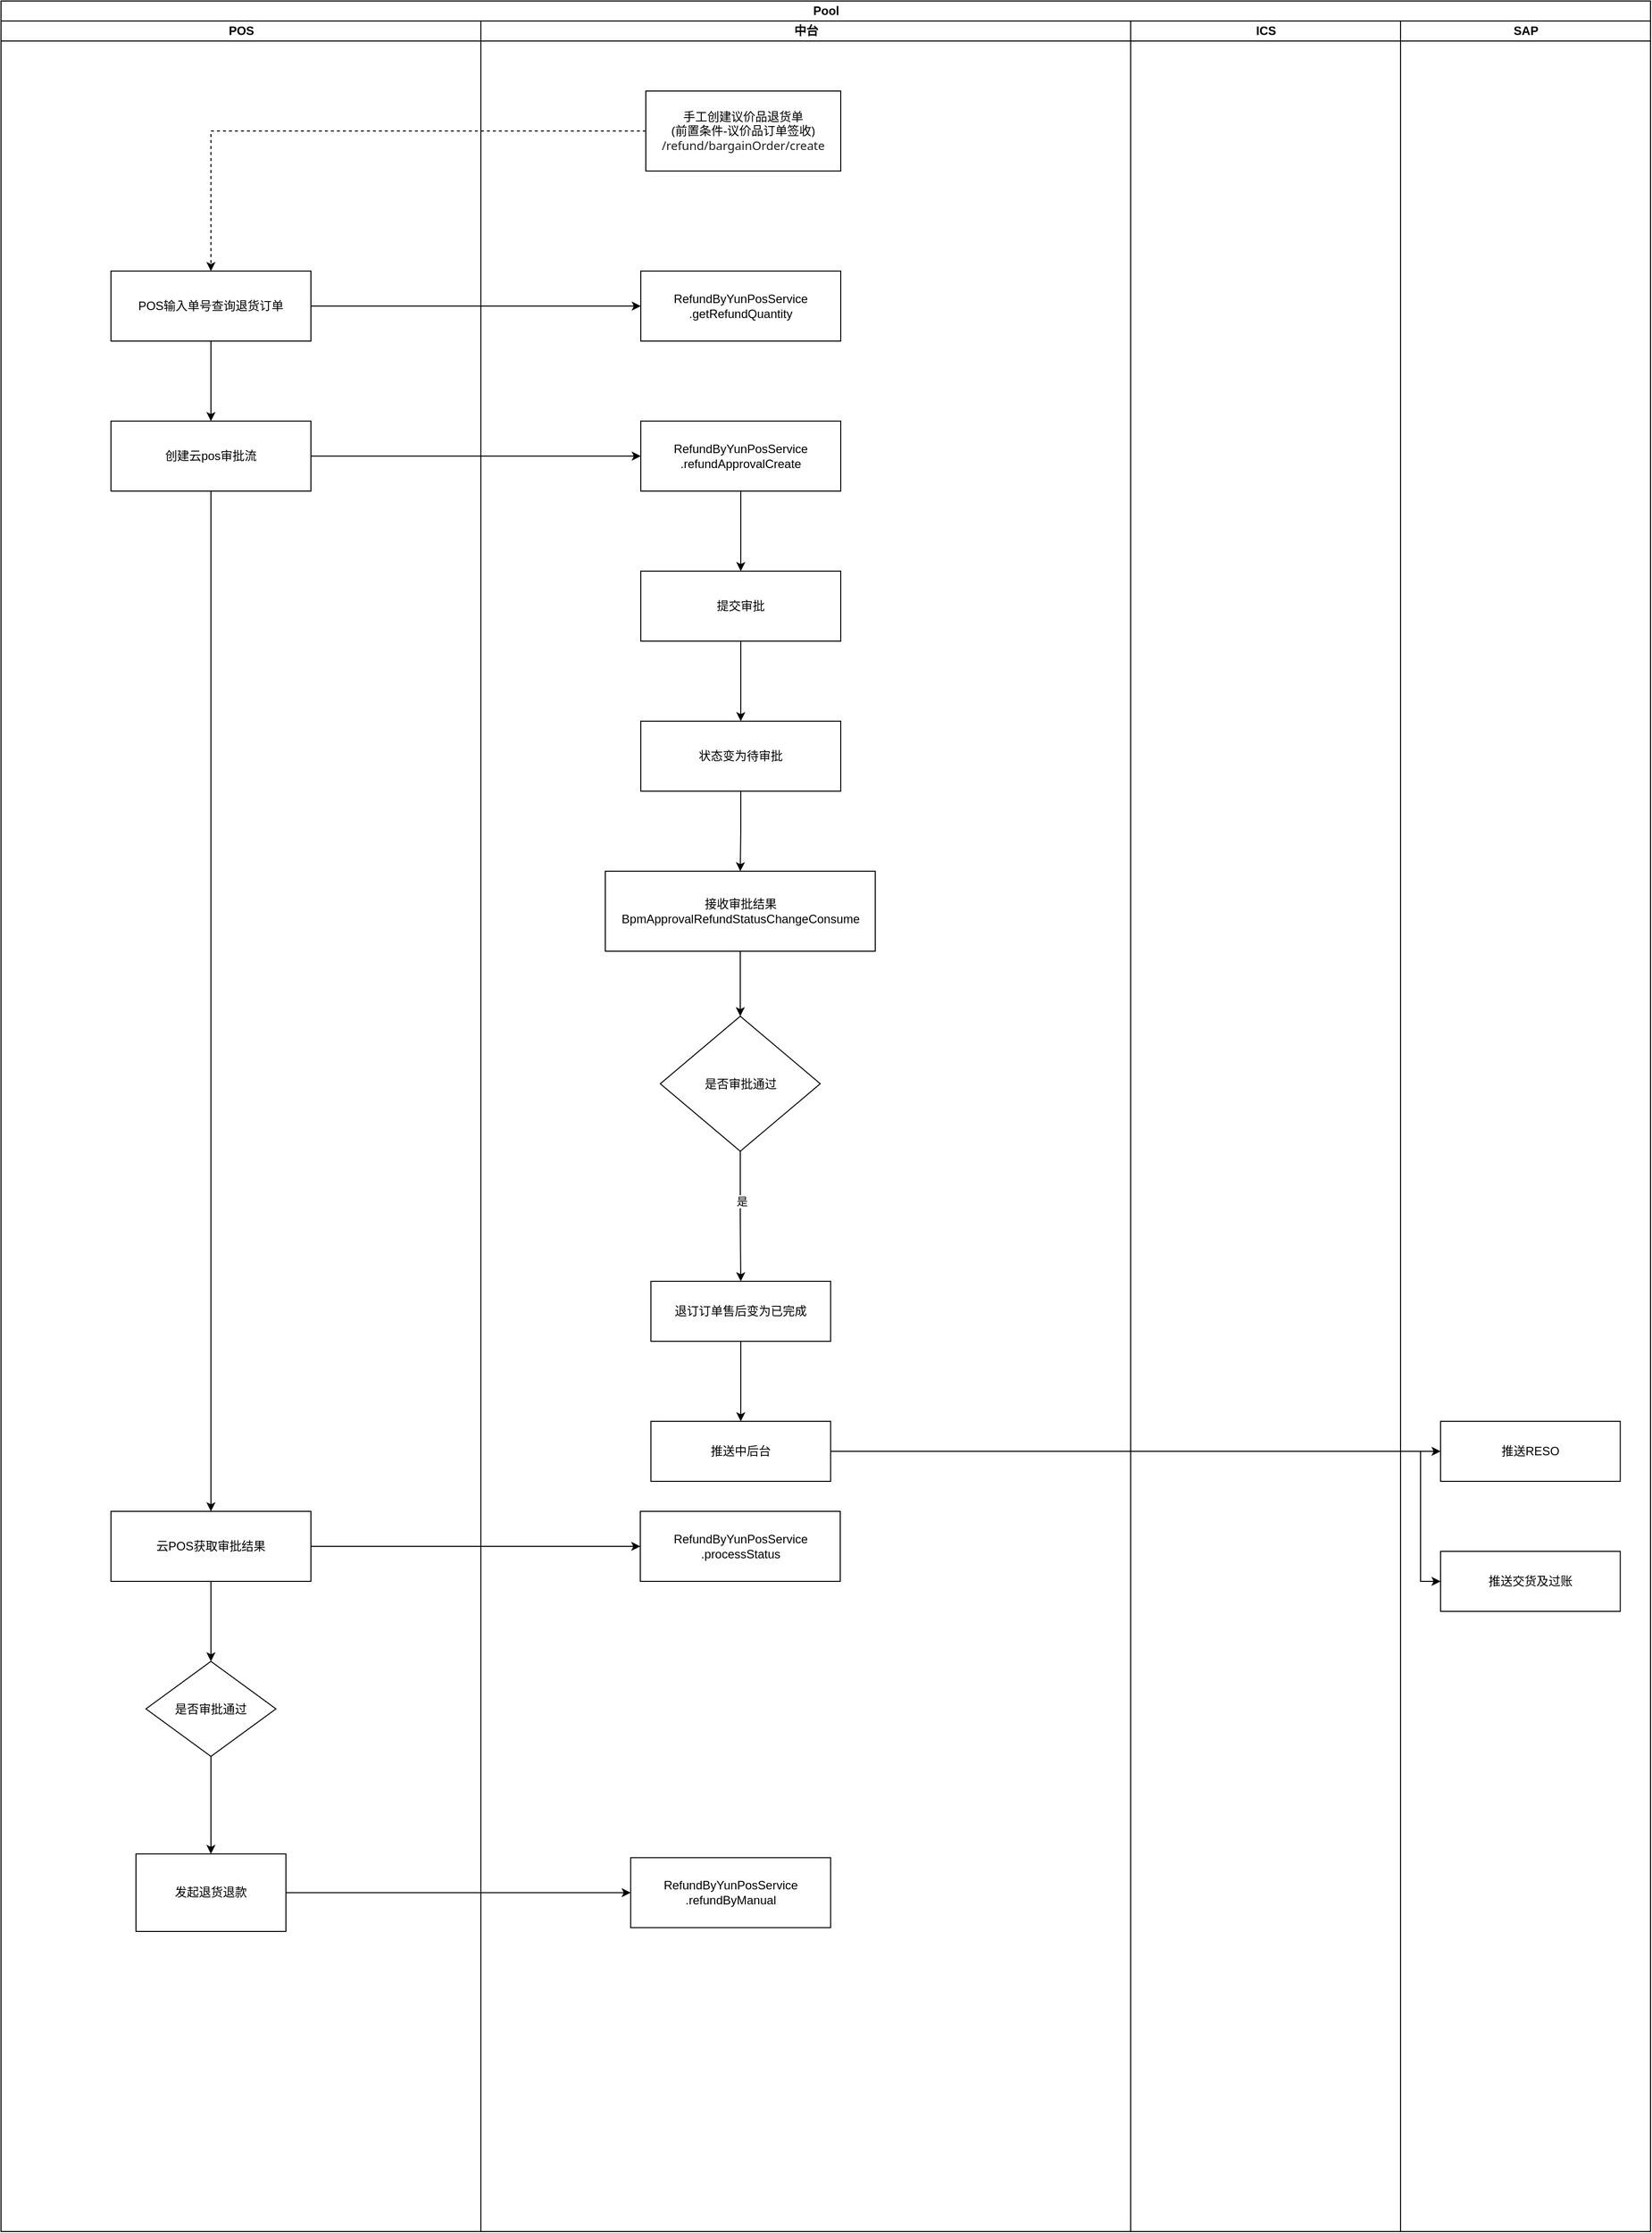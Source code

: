 <mxfile version="24.4.3" type="github">
  <diagram name="第 1 页" id="SXsg_J_FmZClzTK5hUYQ">
    <mxGraphModel dx="2021" dy="790" grid="1" gridSize="10" guides="1" tooltips="1" connect="1" arrows="1" fold="1" page="1" pageScale="1" pageWidth="827" pageHeight="1169" math="0" shadow="0">
      <root>
        <mxCell id="0" />
        <mxCell id="1" parent="0" />
        <mxCell id="EswXnygDx9Ksin9KotE9-1" value="Pool" style="swimlane;childLayout=stackLayout;resizeParent=1;resizeParentMax=0;startSize=20;html=1;" vertex="1" parent="1">
          <mxGeometry x="-150" y="230" width="1650" height="2230" as="geometry">
            <mxRectangle x="230.0" y="170" width="60" height="30" as="alternateBounds" />
          </mxGeometry>
        </mxCell>
        <mxCell id="EswXnygDx9Ksin9KotE9-2" value="POS" style="swimlane;startSize=20;html=1;" vertex="1" parent="EswXnygDx9Ksin9KotE9-1">
          <mxGeometry y="20" width="480" height="2210" as="geometry" />
        </mxCell>
        <mxCell id="EswXnygDx9Ksin9KotE9-11" value="" style="edgeStyle=orthogonalEdgeStyle;rounded=0;orthogonalLoop=1;jettySize=auto;html=1;" edge="1" parent="EswXnygDx9Ksin9KotE9-2" source="EswXnygDx9Ksin9KotE9-7" target="EswXnygDx9Ksin9KotE9-10">
          <mxGeometry relative="1" as="geometry" />
        </mxCell>
        <mxCell id="EswXnygDx9Ksin9KotE9-7" value="&lt;div&gt;POS输入单号查询退货订单&lt;/div&gt;" style="whiteSpace=wrap;html=1;" vertex="1" parent="EswXnygDx9Ksin9KotE9-2">
          <mxGeometry x="110" y="250" width="200" height="70" as="geometry" />
        </mxCell>
        <mxCell id="EswXnygDx9Ksin9KotE9-28" value="" style="edgeStyle=orthogonalEdgeStyle;rounded=0;orthogonalLoop=1;jettySize=auto;html=1;" edge="1" parent="EswXnygDx9Ksin9KotE9-2" source="EswXnygDx9Ksin9KotE9-10" target="EswXnygDx9Ksin9KotE9-27">
          <mxGeometry relative="1" as="geometry" />
        </mxCell>
        <mxCell id="EswXnygDx9Ksin9KotE9-10" value="&lt;div&gt;&lt;span style=&quot;white-space: pre;&quot; data-eleid=&quot;3&quot; class=&quot;text-only&quot;&gt;&lt;span class=&quot;text-only&quot;&gt;创建云&lt;/span&gt;&lt;span class=&quot;text-only text-with-abbreviation text-with-abbreviation-bottomline&quot;&gt;pos&lt;/span&gt;&lt;span class=&quot;text-only&quot;&gt;审批流&lt;/span&gt;&lt;/span&gt;&lt;/div&gt;" style="whiteSpace=wrap;html=1;" vertex="1" parent="EswXnygDx9Ksin9KotE9-2">
          <mxGeometry x="110" y="400" width="200" height="70" as="geometry" />
        </mxCell>
        <mxCell id="EswXnygDx9Ksin9KotE9-41" value="" style="edgeStyle=orthogonalEdgeStyle;rounded=0;orthogonalLoop=1;jettySize=auto;html=1;" edge="1" parent="EswXnygDx9Ksin9KotE9-2" source="EswXnygDx9Ksin9KotE9-27" target="EswXnygDx9Ksin9KotE9-40">
          <mxGeometry relative="1" as="geometry" />
        </mxCell>
        <mxCell id="EswXnygDx9Ksin9KotE9-27" value="&lt;div&gt;&lt;span style=&quot;white-space: pre;&quot;&gt;云POS获取审批结果&lt;/span&gt;&lt;/div&gt;" style="whiteSpace=wrap;html=1;" vertex="1" parent="EswXnygDx9Ksin9KotE9-2">
          <mxGeometry x="110" y="1490" width="200" height="70" as="geometry" />
        </mxCell>
        <mxCell id="EswXnygDx9Ksin9KotE9-43" value="" style="edgeStyle=orthogonalEdgeStyle;rounded=0;orthogonalLoop=1;jettySize=auto;html=1;" edge="1" parent="EswXnygDx9Ksin9KotE9-2" source="EswXnygDx9Ksin9KotE9-40" target="EswXnygDx9Ksin9KotE9-42">
          <mxGeometry relative="1" as="geometry" />
        </mxCell>
        <mxCell id="EswXnygDx9Ksin9KotE9-40" value="是否审批通过" style="rhombus;whiteSpace=wrap;html=1;" vertex="1" parent="EswXnygDx9Ksin9KotE9-2">
          <mxGeometry x="145" y="1640" width="130" height="95" as="geometry" />
        </mxCell>
        <mxCell id="EswXnygDx9Ksin9KotE9-42" value="发起退货退款" style="whiteSpace=wrap;html=1;" vertex="1" parent="EswXnygDx9Ksin9KotE9-2">
          <mxGeometry x="135" y="1832.5" width="150" height="77.5" as="geometry" />
        </mxCell>
        <mxCell id="EswXnygDx9Ksin9KotE9-3" value="中台" style="swimlane;startSize=20;html=1;" vertex="1" parent="EswXnygDx9Ksin9KotE9-1">
          <mxGeometry x="480" y="20" width="650" height="2210" as="geometry" />
        </mxCell>
        <mxCell id="EswXnygDx9Ksin9KotE9-6" value="手工创建议价品退货单&lt;div&gt;(前置条件-议价品订单签收)&lt;/div&gt;&lt;div&gt;&lt;span style=&quot;color: rgb(31, 31, 31); font-family: system-ui, sans-serif; text-align: start; background-color: rgb(255, 255, 255);&quot;&gt;/refund/bargainOrder/create&lt;/span&gt;&lt;br&gt;&lt;/div&gt;" style="whiteSpace=wrap;html=1;" vertex="1" parent="EswXnygDx9Ksin9KotE9-3">
          <mxGeometry x="165" y="70" width="195" height="80" as="geometry" />
        </mxCell>
        <mxCell id="EswXnygDx9Ksin9KotE9-8" value="&lt;div&gt;&lt;span style=&quot;background-color: initial;&quot;&gt;RefundByYunPosService&lt;/span&gt;&lt;/div&gt;&lt;div&gt;&lt;div&gt;.getRefundQuantity&lt;/div&gt;&lt;/div&gt;" style="whiteSpace=wrap;html=1;" vertex="1" parent="EswXnygDx9Ksin9KotE9-3">
          <mxGeometry x="160" y="250" width="200" height="70" as="geometry" />
        </mxCell>
        <mxCell id="EswXnygDx9Ksin9KotE9-17" value="" style="edgeStyle=orthogonalEdgeStyle;rounded=0;orthogonalLoop=1;jettySize=auto;html=1;" edge="1" parent="EswXnygDx9Ksin9KotE9-3" source="EswXnygDx9Ksin9KotE9-13" target="EswXnygDx9Ksin9KotE9-16">
          <mxGeometry relative="1" as="geometry" />
        </mxCell>
        <mxCell id="EswXnygDx9Ksin9KotE9-13" value="&lt;div&gt;&lt;span style=&quot;white-space: pre;&quot; class=&quot;text-only&quot;&gt;RefundByYunPosService&lt;/span&gt;&lt;/div&gt;&lt;div&gt;&lt;span style=&quot;white-space: pre;&quot; class=&quot;text-only&quot;&gt;.refundApprovalCreate&lt;/span&gt;&lt;/div&gt;" style="whiteSpace=wrap;html=1;" vertex="1" parent="EswXnygDx9Ksin9KotE9-3">
          <mxGeometry x="160" y="400" width="200" height="70" as="geometry" />
        </mxCell>
        <mxCell id="EswXnygDx9Ksin9KotE9-19" value="" style="edgeStyle=orthogonalEdgeStyle;rounded=0;orthogonalLoop=1;jettySize=auto;html=1;" edge="1" parent="EswXnygDx9Ksin9KotE9-3" source="EswXnygDx9Ksin9KotE9-16" target="EswXnygDx9Ksin9KotE9-18">
          <mxGeometry relative="1" as="geometry" />
        </mxCell>
        <mxCell id="EswXnygDx9Ksin9KotE9-16" value="&lt;span style=&quot;white-space: pre;&quot;&gt;提交审批&lt;/span&gt;" style="whiteSpace=wrap;html=1;" vertex="1" parent="EswXnygDx9Ksin9KotE9-3">
          <mxGeometry x="160" y="550" width="200" height="70" as="geometry" />
        </mxCell>
        <mxCell id="EswXnygDx9Ksin9KotE9-21" value="" style="edgeStyle=orthogonalEdgeStyle;rounded=0;orthogonalLoop=1;jettySize=auto;html=1;" edge="1" parent="EswXnygDx9Ksin9KotE9-3" source="EswXnygDx9Ksin9KotE9-18" target="EswXnygDx9Ksin9KotE9-20">
          <mxGeometry relative="1" as="geometry" />
        </mxCell>
        <mxCell id="EswXnygDx9Ksin9KotE9-18" value="&lt;span style=&quot;white-space: pre;&quot;&gt;状态变为待审批&lt;/span&gt;" style="whiteSpace=wrap;html=1;" vertex="1" parent="EswXnygDx9Ksin9KotE9-3">
          <mxGeometry x="160" y="700" width="200" height="70" as="geometry" />
        </mxCell>
        <mxCell id="EswXnygDx9Ksin9KotE9-23" value="" style="edgeStyle=orthogonalEdgeStyle;rounded=0;orthogonalLoop=1;jettySize=auto;html=1;" edge="1" parent="EswXnygDx9Ksin9KotE9-3" source="EswXnygDx9Ksin9KotE9-20" target="EswXnygDx9Ksin9KotE9-22">
          <mxGeometry relative="1" as="geometry" />
        </mxCell>
        <mxCell id="EswXnygDx9Ksin9KotE9-20" value="&lt;span style=&quot;white-space: pre;&quot;&gt;接收审批结果&lt;/span&gt;&lt;div&gt;&lt;span style=&quot;white-space: pre;&quot;&gt;BpmApprovalRefundStatusChangeConsume&lt;/span&gt;&lt;span style=&quot;white-space: pre;&quot;&gt;&lt;br&gt;&lt;/span&gt;&lt;/div&gt;" style="whiteSpace=wrap;html=1;" vertex="1" parent="EswXnygDx9Ksin9KotE9-3">
          <mxGeometry x="124.5" y="850" width="270" height="80" as="geometry" />
        </mxCell>
        <mxCell id="EswXnygDx9Ksin9KotE9-25" value="" style="edgeStyle=orthogonalEdgeStyle;rounded=0;orthogonalLoop=1;jettySize=auto;html=1;entryX=0.5;entryY=0;entryDx=0;entryDy=0;" edge="1" parent="EswXnygDx9Ksin9KotE9-3" source="EswXnygDx9Ksin9KotE9-22" target="EswXnygDx9Ksin9KotE9-30">
          <mxGeometry relative="1" as="geometry">
            <mxPoint x="260.1" y="1247.5" as="targetPoint" />
          </mxGeometry>
        </mxCell>
        <mxCell id="EswXnygDx9Ksin9KotE9-26" value="是" style="edgeLabel;html=1;align=center;verticalAlign=middle;resizable=0;points=[];" vertex="1" connectable="0" parent="EswXnygDx9Ksin9KotE9-25">
          <mxGeometry x="-0.234" y="1" relative="1" as="geometry">
            <mxPoint as="offset" />
          </mxGeometry>
        </mxCell>
        <mxCell id="EswXnygDx9Ksin9KotE9-22" value="是否审批通过" style="rhombus;whiteSpace=wrap;html=1;" vertex="1" parent="EswXnygDx9Ksin9KotE9-3">
          <mxGeometry x="179.5" y="995" width="160" height="135" as="geometry" />
        </mxCell>
        <mxCell id="EswXnygDx9Ksin9KotE9-33" value="" style="edgeStyle=orthogonalEdgeStyle;rounded=0;orthogonalLoop=1;jettySize=auto;html=1;" edge="1" parent="EswXnygDx9Ksin9KotE9-3" source="EswXnygDx9Ksin9KotE9-30" target="EswXnygDx9Ksin9KotE9-32">
          <mxGeometry relative="1" as="geometry" />
        </mxCell>
        <mxCell id="EswXnygDx9Ksin9KotE9-30" value="退订订单售后变为已完成" style="whiteSpace=wrap;html=1;" vertex="1" parent="EswXnygDx9Ksin9KotE9-3">
          <mxGeometry x="170.13" y="1260" width="179.75" height="60" as="geometry" />
        </mxCell>
        <mxCell id="EswXnygDx9Ksin9KotE9-31" value="&lt;div&gt;&lt;span style=&quot;white-space: pre;&quot; class=&quot;text-only&quot;&gt;RefundByYunPosService&lt;/span&gt;&lt;/div&gt;&lt;div&gt;&lt;span style=&quot;white-space: pre;&quot; class=&quot;text-only&quot;&gt;.&lt;/span&gt;&lt;span style=&quot;white-space: pre; background-color: initial;&quot;&gt;processStatus&lt;/span&gt;&lt;/div&gt;" style="whiteSpace=wrap;html=1;" vertex="1" parent="EswXnygDx9Ksin9KotE9-3">
          <mxGeometry x="159.5" y="1490" width="200" height="70" as="geometry" />
        </mxCell>
        <mxCell id="EswXnygDx9Ksin9KotE9-32" value="推送中后台" style="whiteSpace=wrap;html=1;" vertex="1" parent="EswXnygDx9Ksin9KotE9-3">
          <mxGeometry x="170.13" y="1400" width="179.75" height="60" as="geometry" />
        </mxCell>
        <mxCell id="EswXnygDx9Ksin9KotE9-45" value="&lt;div&gt;&lt;span style=&quot;white-space: pre;&quot; class=&quot;text-only&quot;&gt;RefundByYunPosService&lt;/span&gt;&lt;/div&gt;&lt;div&gt;&lt;span style=&quot;white-space: pre;&quot; class=&quot;text-only&quot;&gt;.&lt;/span&gt;&lt;span style=&quot;white-space: pre; background-color: initial;&quot;&gt;refundByManual&lt;/span&gt;&lt;/div&gt;" style="whiteSpace=wrap;html=1;" vertex="1" parent="EswXnygDx9Ksin9KotE9-3">
          <mxGeometry x="149.88" y="1836.25" width="200" height="70" as="geometry" />
        </mxCell>
        <mxCell id="EswXnygDx9Ksin9KotE9-5" value="ICS" style="swimlane;startSize=20;html=1;" vertex="1" parent="EswXnygDx9Ksin9KotE9-1">
          <mxGeometry x="1130" y="20" width="270" height="2210" as="geometry" />
        </mxCell>
        <mxCell id="EswXnygDx9Ksin9KotE9-4" value="SAP" style="swimlane;startSize=20;html=1;" vertex="1" parent="EswXnygDx9Ksin9KotE9-1">
          <mxGeometry x="1400" y="20" width="250" height="2210" as="geometry" />
        </mxCell>
        <mxCell id="EswXnygDx9Ksin9KotE9-34" value="推送RESO" style="whiteSpace=wrap;html=1;" vertex="1" parent="EswXnygDx9Ksin9KotE9-4">
          <mxGeometry x="40" y="1400" width="179.75" height="60" as="geometry" />
        </mxCell>
        <mxCell id="EswXnygDx9Ksin9KotE9-37" value="推送交货及过账" style="whiteSpace=wrap;html=1;" vertex="1" parent="EswXnygDx9Ksin9KotE9-4">
          <mxGeometry x="40" y="1530" width="179.75" height="60" as="geometry" />
        </mxCell>
        <mxCell id="EswXnygDx9Ksin9KotE9-9" value="" style="edgeStyle=orthogonalEdgeStyle;rounded=0;orthogonalLoop=1;jettySize=auto;html=1;" edge="1" parent="EswXnygDx9Ksin9KotE9-1" source="EswXnygDx9Ksin9KotE9-7" target="EswXnygDx9Ksin9KotE9-8">
          <mxGeometry relative="1" as="geometry" />
        </mxCell>
        <mxCell id="EswXnygDx9Ksin9KotE9-12" style="edgeStyle=orthogonalEdgeStyle;rounded=0;orthogonalLoop=1;jettySize=auto;html=1;entryX=0;entryY=0.5;entryDx=0;entryDy=0;" edge="1" parent="EswXnygDx9Ksin9KotE9-1" source="EswXnygDx9Ksin9KotE9-10" target="EswXnygDx9Ksin9KotE9-13">
          <mxGeometry relative="1" as="geometry">
            <mxPoint x="620" y="455" as="targetPoint" />
          </mxGeometry>
        </mxCell>
        <mxCell id="EswXnygDx9Ksin9KotE9-14" style="edgeStyle=orthogonalEdgeStyle;rounded=0;orthogonalLoop=1;jettySize=auto;html=1;entryX=0.5;entryY=0;entryDx=0;entryDy=0;dashed=1;" edge="1" parent="EswXnygDx9Ksin9KotE9-1" source="EswXnygDx9Ksin9KotE9-6" target="EswXnygDx9Ksin9KotE9-7">
          <mxGeometry relative="1" as="geometry" />
        </mxCell>
        <mxCell id="EswXnygDx9Ksin9KotE9-29" style="edgeStyle=orthogonalEdgeStyle;rounded=0;orthogonalLoop=1;jettySize=auto;html=1;entryX=0;entryY=0.5;entryDx=0;entryDy=0;" edge="1" parent="EswXnygDx9Ksin9KotE9-1" source="EswXnygDx9Ksin9KotE9-27" target="EswXnygDx9Ksin9KotE9-31">
          <mxGeometry relative="1" as="geometry">
            <mxPoint x="640" y="1545" as="targetPoint" />
          </mxGeometry>
        </mxCell>
        <mxCell id="EswXnygDx9Ksin9KotE9-35" value="" style="edgeStyle=orthogonalEdgeStyle;rounded=0;orthogonalLoop=1;jettySize=auto;html=1;" edge="1" parent="EswXnygDx9Ksin9KotE9-1" source="EswXnygDx9Ksin9KotE9-32" target="EswXnygDx9Ksin9KotE9-34">
          <mxGeometry relative="1" as="geometry" />
        </mxCell>
        <mxCell id="EswXnygDx9Ksin9KotE9-38" style="edgeStyle=orthogonalEdgeStyle;rounded=0;orthogonalLoop=1;jettySize=auto;html=1;entryX=0;entryY=0.5;entryDx=0;entryDy=0;" edge="1" parent="EswXnygDx9Ksin9KotE9-1" source="EswXnygDx9Ksin9KotE9-32" target="EswXnygDx9Ksin9KotE9-37">
          <mxGeometry relative="1" as="geometry">
            <Array as="points">
              <mxPoint x="1420" y="1450" />
              <mxPoint x="1420" y="1580" />
            </Array>
          </mxGeometry>
        </mxCell>
        <mxCell id="EswXnygDx9Ksin9KotE9-44" style="edgeStyle=orthogonalEdgeStyle;rounded=0;orthogonalLoop=1;jettySize=auto;html=1;entryX=0;entryY=0.5;entryDx=0;entryDy=0;" edge="1" parent="EswXnygDx9Ksin9KotE9-1" source="EswXnygDx9Ksin9KotE9-42" target="EswXnygDx9Ksin9KotE9-45">
          <mxGeometry relative="1" as="geometry">
            <mxPoint x="640" y="1891.25" as="targetPoint" />
          </mxGeometry>
        </mxCell>
      </root>
    </mxGraphModel>
  </diagram>
</mxfile>
